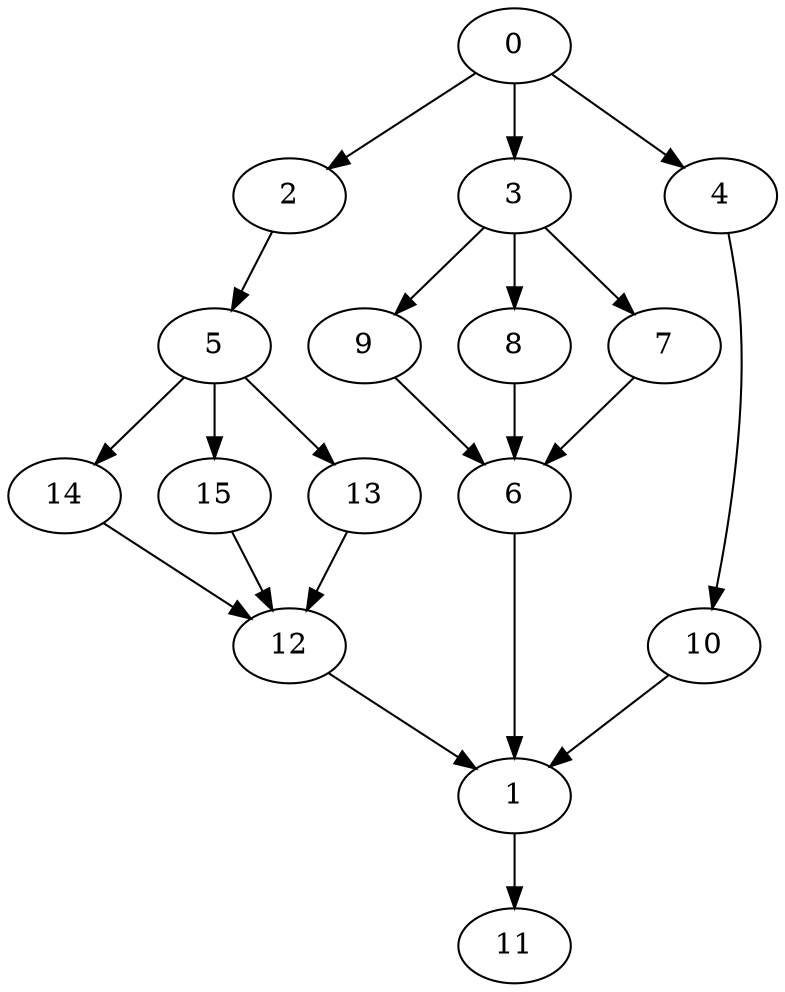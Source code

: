 digraph "SeriesParallel-MaxBf-3_Nodes_16_CCR_10.00_WeightType_Random#5_Homogeneous-6" {
0 [Weight=6];
2 [Weight=5];
5 [Weight=6];
3 [Weight=10];
4 [Weight=9];
14 [Weight=6];
15 [Weight=4];
9 [Weight=8];
8 [Weight=3];
13 [Weight=3];
7 [Weight=10];
10 [Weight=4];
12 [Weight=2];
6 [Weight=10];
1 [Weight=10];
11 [Weight=2];
0 -> 4 [Weight=62];
14 -> 12 [Weight=62];
15 -> 12 [Weight=62];
9 -> 6 [Weight=69];
10 -> 1 [Weight=69];
6 -> 1 [Weight=15];
2 -> 5 [Weight=46];
0 -> 2 [Weight=77];
13 -> 12 [Weight=39];
5 -> 13 [Weight=23];
3 -> 8 [Weight=15];
12 -> 1 [Weight=46];
5 -> 15 [Weight=62];
1 -> 11 [Weight=62];
5 -> 14 [Weight=39];
3 -> 7 [Weight=23];
3 -> 9 [Weight=31];
7 -> 6 [Weight=54];
8 -> 6 [Weight=62];
4 -> 10 [Weight=39];
0 -> 3 [Weight=23];
}
